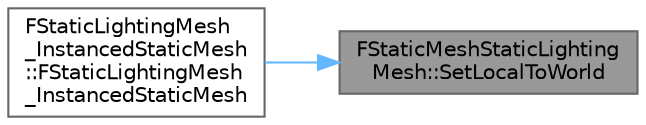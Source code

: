digraph "FStaticMeshStaticLightingMesh::SetLocalToWorld"
{
 // INTERACTIVE_SVG=YES
 // LATEX_PDF_SIZE
  bgcolor="transparent";
  edge [fontname=Helvetica,fontsize=10,labelfontname=Helvetica,labelfontsize=10];
  node [fontname=Helvetica,fontsize=10,shape=box,height=0.2,width=0.4];
  rankdir="RL";
  Node1 [id="Node000001",label="FStaticMeshStaticLighting\lMesh::SetLocalToWorld",height=0.2,width=0.4,color="gray40", fillcolor="grey60", style="filled", fontcolor="black",tooltip="Sets the local to world matrix for this mesh, will also update LocalToWorldInverseTranspose."];
  Node1 -> Node2 [id="edge1_Node000001_Node000002",dir="back",color="steelblue1",style="solid",tooltip=" "];
  Node2 [id="Node000002",label="FStaticLightingMesh\l_InstancedStaticMesh\l::FStaticLightingMesh\l_InstancedStaticMesh",height=0.2,width=0.4,color="grey40", fillcolor="white", style="filled",URL="$dd/d15/classFStaticLightingMesh__InstancedStaticMesh.html#a7d08798c0590cac389c14d6777747b32",tooltip="Initialization constructor."];
}

